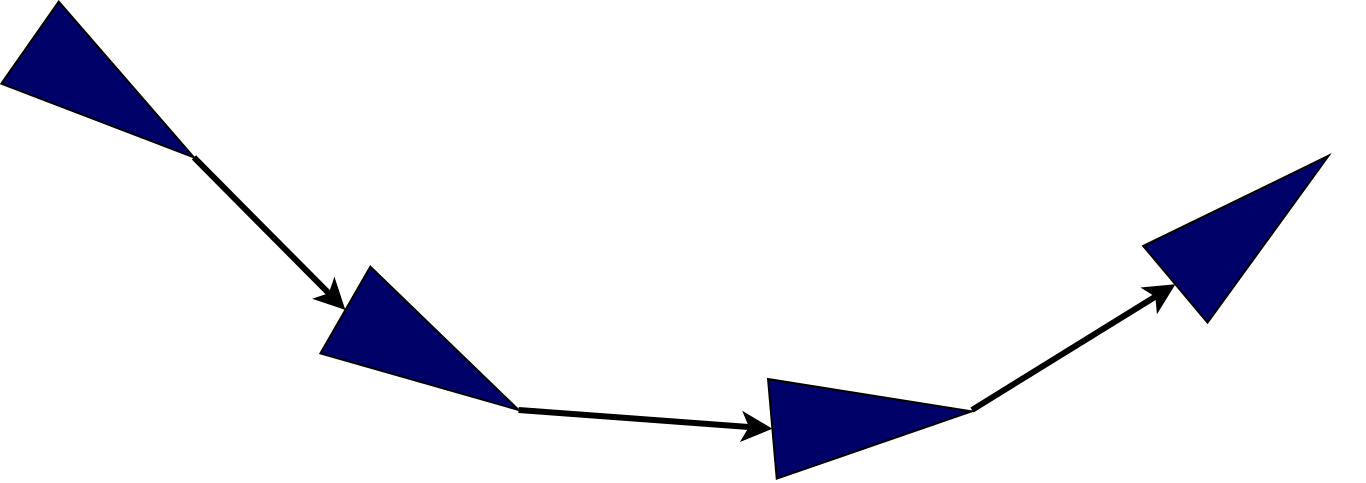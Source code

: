 <mxfile version="14.4.3" type="device"><diagram id="oXjvYuZQ9zMYmmVkWsJP" name="Page-1"><mxGraphModel dx="1355" dy="816" grid="1" gridSize="10" guides="1" tooltips="1" connect="1" arrows="1" fold="1" page="1" pageScale="1" pageWidth="850" pageHeight="1100" math="0" shadow="0"><root><mxCell id="0"/><mxCell id="1" parent="0"/><mxCell id="EnOynBd0KmgnzjLnoNT0-1" value="" style="triangle;whiteSpace=wrap;html=1;rotation=35;fillColor=#000069;" parent="1" vertex="1"><mxGeometry x="90" y="120" width="100" height="50" as="geometry"/></mxCell><mxCell id="EnOynBd0KmgnzjLnoNT0-2" value="" style="triangle;whiteSpace=wrap;html=1;rotation=30;fillColor=#000069;" parent="1" vertex="1"><mxGeometry x="250" y="250" width="100" height="50" as="geometry"/></mxCell><mxCell id="EnOynBd0KmgnzjLnoNT0-3" value="" style="triangle;whiteSpace=wrap;html=1;rotation=-5;fillColor=#000069;" parent="1" vertex="1"><mxGeometry x="470" y="280" width="100" height="50" as="geometry"/></mxCell><mxCell id="EnOynBd0KmgnzjLnoNT0-4" value="" style="triangle;whiteSpace=wrap;html=1;rotation=-40;fillColor=#000069;" parent="1" vertex="1"><mxGeometry x="660" y="180" width="100" height="50" as="geometry"/></mxCell><mxCell id="EnOynBd0KmgnzjLnoNT0-19" value="" style="endArrow=classic;html=1;exitX=1;exitY=0.5;exitDx=0;exitDy=0;entryX=0;entryY=0.5;entryDx=0;entryDy=0;strokeWidth=3;" parent="1" source="EnOynBd0KmgnzjLnoNT0-1" target="EnOynBd0KmgnzjLnoNT0-2" edge="1"><mxGeometry width="50" height="50" relative="1" as="geometry"><mxPoint x="430" y="340" as="sourcePoint"/><mxPoint x="480" y="290" as="targetPoint"/></mxGeometry></mxCell><mxCell id="EnOynBd0KmgnzjLnoNT0-20" value="" style="endArrow=classic;html=1;exitX=1;exitY=0.5;exitDx=0;exitDy=0;entryX=0;entryY=0.5;entryDx=0;entryDy=0;strokeWidth=3;" parent="1" source="EnOynBd0KmgnzjLnoNT0-2" target="EnOynBd0KmgnzjLnoNT0-3" edge="1"><mxGeometry width="50" height="50" relative="1" as="geometry"><mxPoint x="190.958" y="183.679" as="sourcePoint"/><mxPoint x="266.699" y="260" as="targetPoint"/></mxGeometry></mxCell><mxCell id="EnOynBd0KmgnzjLnoNT0-21" value="" style="endArrow=classic;html=1;entryX=0;entryY=0.5;entryDx=0;entryDy=0;strokeWidth=3;" parent="1" target="EnOynBd0KmgnzjLnoNT0-4" edge="1"><mxGeometry width="50" height="50" relative="1" as="geometry"><mxPoint x="570" y="300" as="sourcePoint"/><mxPoint x="276.699" y="270" as="targetPoint"/></mxGeometry></mxCell></root></mxGraphModel></diagram></mxfile>